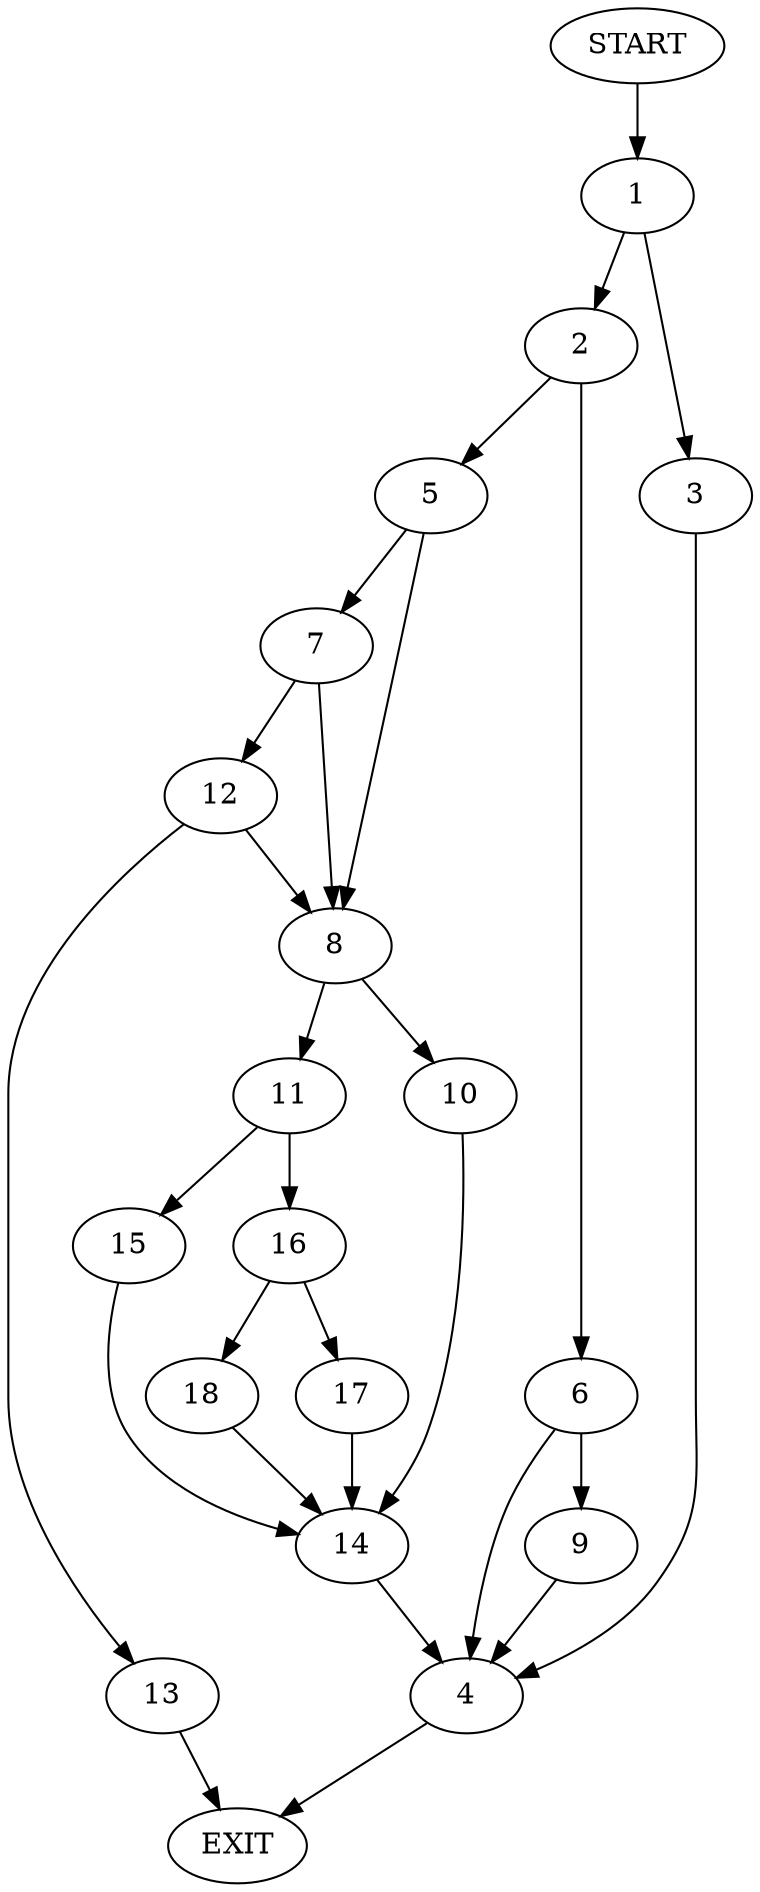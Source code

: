 digraph {
0 [label="START"]
19 [label="EXIT"]
0 -> 1
1 -> 2
1 -> 3
3 -> 4
2 -> 5
2 -> 6
4 -> 19
5 -> 7
5 -> 8
6 -> 9
6 -> 4
8 -> 10
8 -> 11
7 -> 8
7 -> 12
12 -> 8
12 -> 13
13 -> 19
10 -> 14
11 -> 15
11 -> 16
14 -> 4
15 -> 14
16 -> 17
16 -> 18
17 -> 14
18 -> 14
9 -> 4
}
